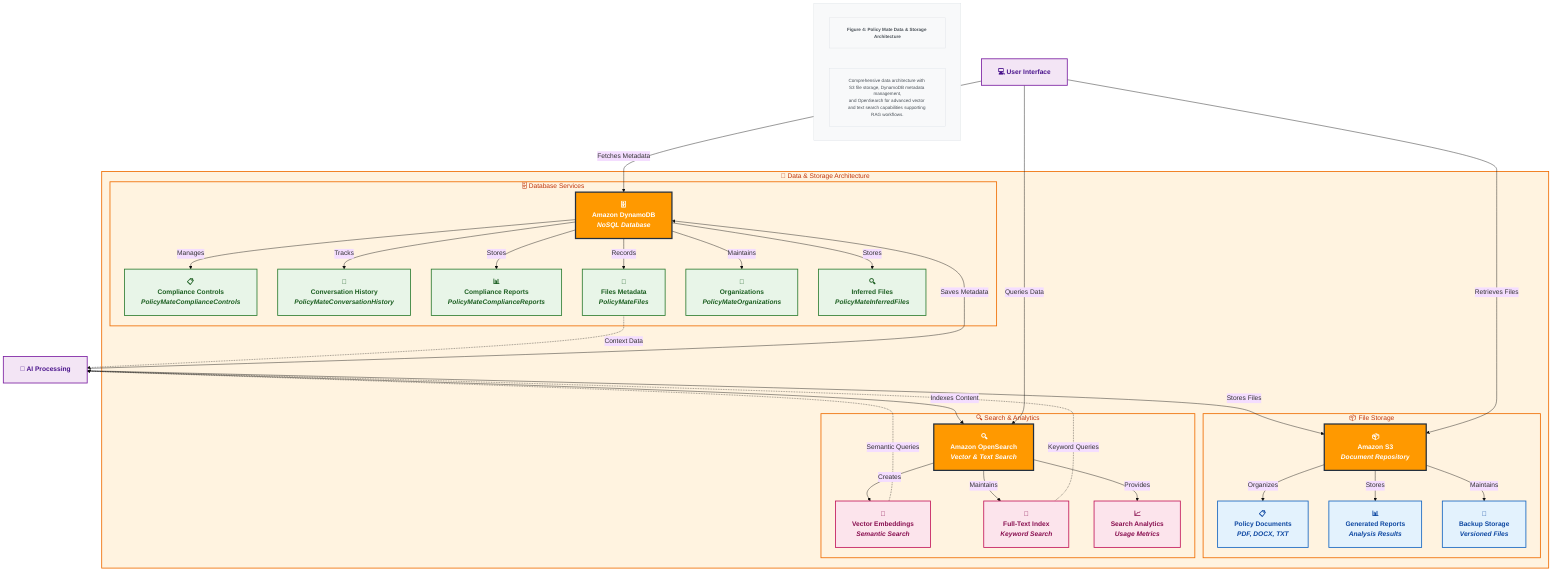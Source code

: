 %%{init: {'theme': 'base', 'flowchart': {'curve': 'basis', 'padding': 20}}}%%
flowchart TD
    %% Data & Storage Layer
    subgraph dataLayer["💾 Data & Storage Architecture"]
        direction TB
        
        subgraph fileStorage["📦 File Storage"]
            S3["📦<br/>Amazon S3<br/><i>Document Repository</i>"]
            S3Policies["📋<br/>Policy Documents<br/><i>PDF, DOCX, TXT</i>"]
            S3Reports["📊<br/>Generated Reports<br/><i>Analysis Results</i>"]
            S3Backups["💾<br/>Backup Storage<br/><i>Versioned Files</i>"]
        end
        
        subgraph database["🗄️ Database Services"]
            DynamoDB["🗄️<br/>Amazon DynamoDB<br/><i>NoSQL Database</i>"]
            ComplianceControls["📋<br/>Compliance Controls<br/><i>PolicyMateComplianceControls</i>"]
            ConversationHistory["💬<br/>Conversation History<br/><i>PolicyMateConversationHistory</i>"]
            ComplianceReports["📊<br/>Compliance Reports<br/><i>PolicyMateComplianceReports</i>"]
            Files["📄<br/>Files Metadata<br/><i>PolicyMateFiles</i>"]
            Organizations["🏢<br/>Organizations<br/><i>PolicyMateOrganizations</i>"]
            InferredFiles["🔍<br/>Inferred Files<br/><i>PolicyMateInferredFiles</i>"]
        end
        
        subgraph searchEngine["🔍 Search & Analytics"]
            OpenSearch["🔍<br/>Amazon OpenSearch<br/><i>Vector & Text Search</i>"]
            VectorIndex["🎯<br/>Vector Embeddings<br/><i>Semantic Search</i>"]
            TextIndex["📄<br/>Full-Text Index<br/><i>Keyword Search</i>"]
            Analytics["📈<br/>Search Analytics<br/><i>Usage Metrics</i>"]
        end
    end

    %% Data Flow
    AIProcessing["🧠 AI Processing"] -->|Stores Files| S3
    AIProcessing -->|Saves Metadata| DynamoDB
    AIProcessing -->|Indexes Content| OpenSearch
    
    S3 -->|Organizes| S3Policies
    S3 -->|Stores| S3Reports
    S3 -->|Maintains| S3Backups
    
    DynamoDB -->|Manages| ComplianceControls
    DynamoDB -->|Tracks| ConversationHistory
    DynamoDB -->|Stores| ComplianceReports
    DynamoDB -->|Records| Files
    DynamoDB -->|Maintains| Organizations
    DynamoDB -->|Stores| InferredFiles
    
    OpenSearch -->|Creates| VectorIndex
    OpenSearch -->|Maintains| TextIndex
    OpenSearch -->|Provides| Analytics
    
    %% RAG Workflow
    VectorIndex -.->|Semantic Queries| AIProcessing
    TextIndex -.->|Keyword Queries| AIProcessing
    Files -.->|Context Data| AIProcessing

    %% External Access
    UserInterface["💻 User Interface"] -->|Queries Data| OpenSearch
    UserInterface -->|Retrieves Files| S3
    UserInterface -->|Fetches Metadata| DynamoDB

    %% Styling
    classDef awsService fill:#ff9900,stroke:#232f3e,stroke-width:3px,color:#ffffff,font-weight:bold
    classDef storageNode fill:#e3f2fd,stroke:#1565c0,stroke-width:2px,color:#0d47a1,font-weight:bold
    classDef databaseNode fill:#e8f5e8,stroke:#2e7d32,stroke-width:2px,color:#1b5e20,font-weight:bold
    classDef searchNode fill:#fce4ec,stroke:#c2185b,stroke-width:2px,color:#880e4f,font-weight:bold
    classDef externalNode fill:#f3e5f5,stroke:#7b1fa2,stroke-width:2px,color:#4a148c,font-weight:bold
    classDef layerBox fill:#fff3e0,stroke:#ef6c00,stroke-width:2px,color:#bf360c

    class S3,DynamoDB,OpenSearch awsService
    class S3Policies,S3Reports,S3Backups storageNode
    class ComplianceControls,ConversationHistory,ComplianceReports,Files,Organizations,InferredFiles databaseNode
    class VectorIndex,TextIndex,Analytics searchNode
    class AIProcessing,UserInterface externalNode
    class dataLayer,fileStorage,database,searchEngine layerBox

    %% Caption
    subgraph caption[" "]
        figureTitle["<b>Figure 4: Policy Mate Data & Storage Architecture</b>"]
        figureDesc["Comprehensive data architecture with S3 file storage, DynamoDB metadata management,<br/>and OpenSearch for advanced vector and text search capabilities supporting RAG workflows."]
    end

    classDef captionStyle fill:#f8f9fa,stroke:#dee2e6,stroke-width:1px,color:#495057,font-size:11px
    class caption,figureTitle,figureDesc captionStyle